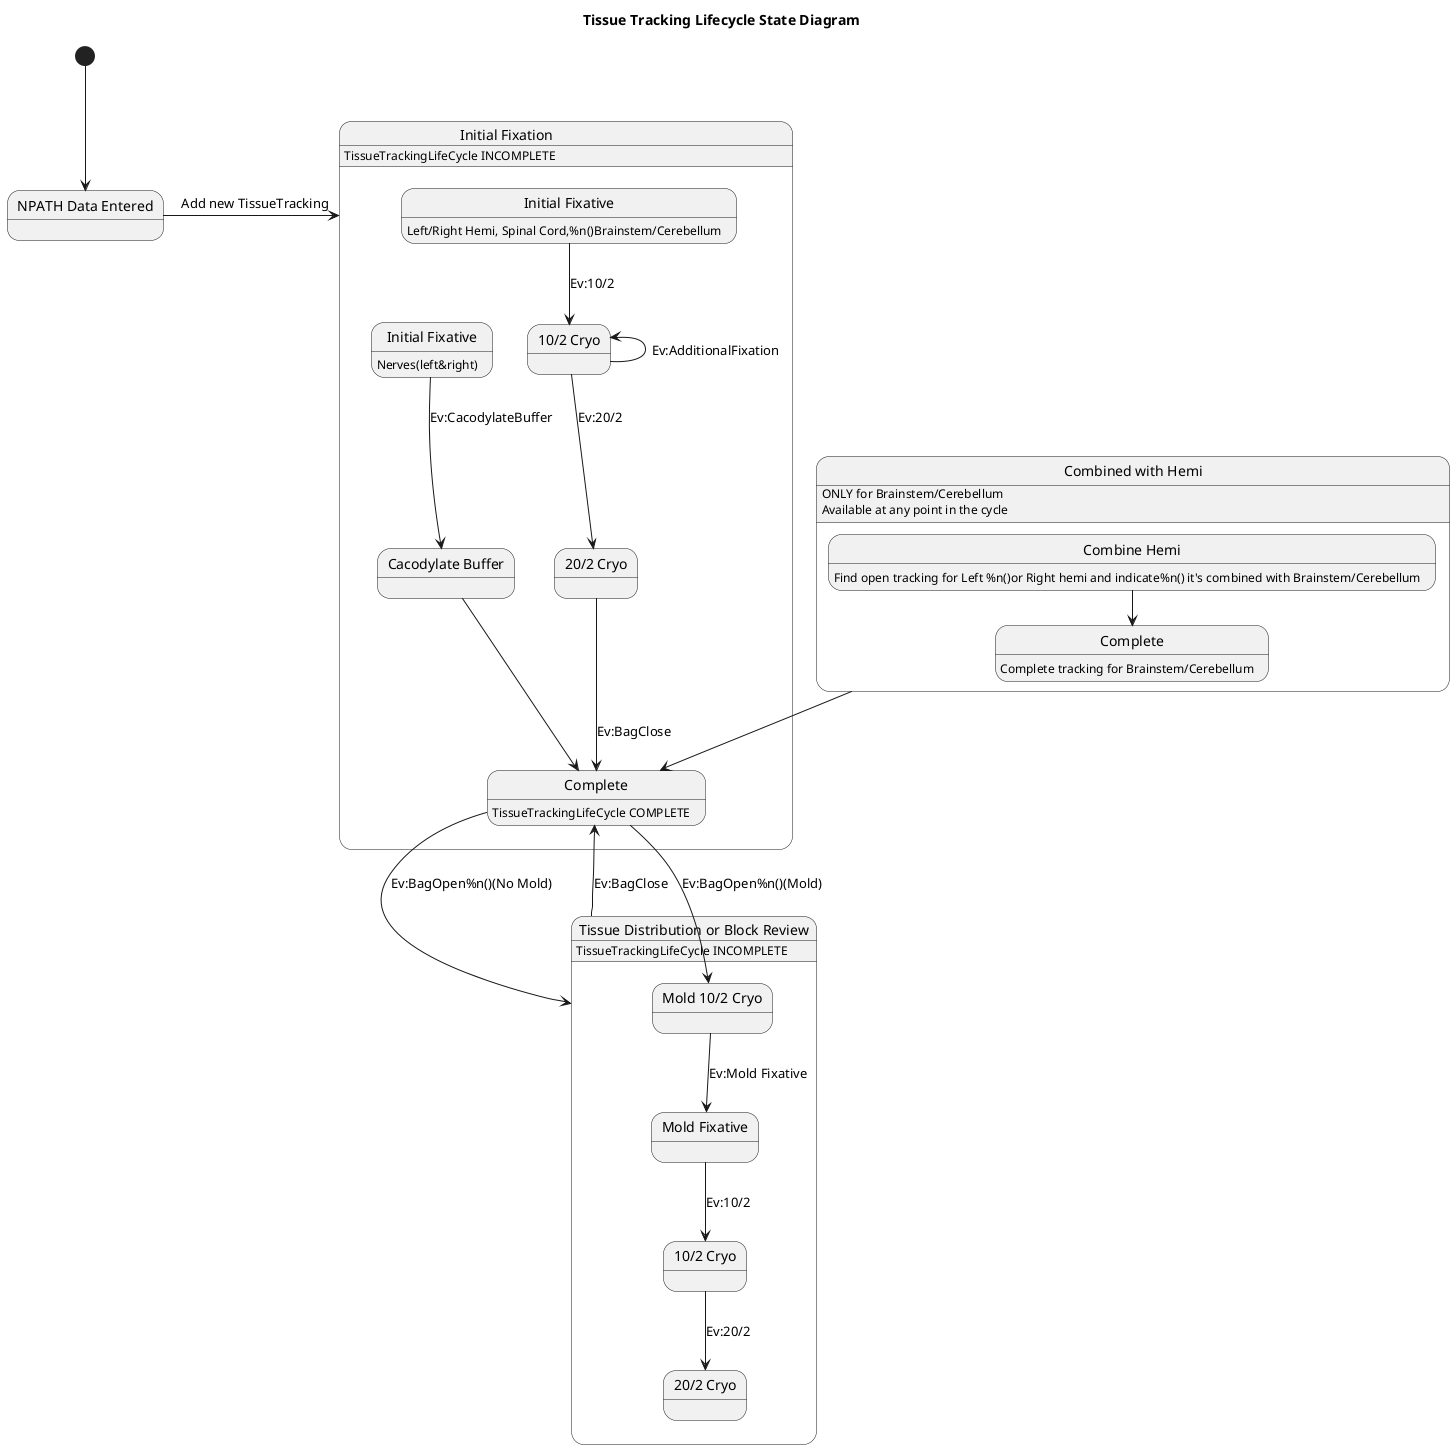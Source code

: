 {
  "sha1": "i4z2jj6edjemg48p1d133ih6xkxxoix",
  "insertion": {
    "when": "2024-06-03T18:59:30.317Z",
    "user": "plantuml@gmail.com"
  }
}
@startuml
'skinparam svek true
title Tissue Tracking Lifecycle State Diagram

[*] --> npathdata

state "NPATH Data Entered" as npathdata {
}

state "Initial Fixation" as Initial {
   state "Initial Fixative" as InitialFixative{
   }
   InitialFixative: Left/Right Hemi, Spinal Cord,%n()Brainstem/Cerebellum

   state "10/2 Cryo" as TenTwo{
   }
   state "20/2 Cryo" as TwentyTwo{
   }
   state "Initial Fixative" as InitialFixativeNerves{
   }
   InitialFixativeNerves: Nerves(left&right)
  
   state "Cacodylate Buffer" as Cacodylate{
   }
   
   InitialFixative  --> TenTwo : Ev:10/2
   TenTwo --> TwentyTwo : Ev:20/2
   TwentyTwo -down-> Complete : Ev:BagClose
   TenTwo -up-> TenTwo : Ev:AdditionalFixation  


   InitialFixativeNerves  --> Cacodylate: Ev:CacodylateBuffer
   Cacodylate -down-> Complete
    
}
Initial: TissueTrackingLifeCycle INCOMPLETE


state "Tissue Distribution or Block Review" as TissueDistribution {
  
  state "Mold 10/2 Cryo" as TenTwoMold{
   }
  state "Mold Fixative" as MoldFixative{
   }
   state "10/2 Cryo" as TenTwoNonInitial{
   }
  state "20/2 Cryo" as TwentyTwoNonInitial{
   }  
   
   Complete --> TenTwoMold : Ev:BagOpen%n()(Mold) 
   TenTwoMold --> MoldFixative : Ev:Mold Fixative
    MoldFixative --> TenTwoNonInitial : Ev:10/2
    TenTwoNonInitial -->   TwentyTwoNonInitial : Ev:20/2
   
}  
TissueDistribution : TissueTrackingLifeCycle INCOMPLETE

state Complete{
}
Complete: TissueTrackingLifeCycle COMPLETE

state "Combined with Hemi" as CombinedHemi{
   state "Combine Hemi" as FindHemi{
   }
   FindHemi: Find open tracking for Left %n()or Right hemi and indicate%n() it's combined with Brainstem/Cerebellum
   state "Complete" as CompleteBCcycle{
   }
   CompleteBCcycle: Complete tracking for Brainstem/Cerebellum

   FindHemi --> CompleteBCcycle
}
CombinedHemi: ONLY for Brainstem/Cerebellum
CombinedHemi: Available at any point in the cycle

npathdata -right-> Initial : Add new TissueTracking
Complete --> TissueDistribution : Ev:BagOpen%n()(No Mold)
TissueDistribution --> Complete: Ev:BagClose
CombinedHemi --> Complete
@enduml
